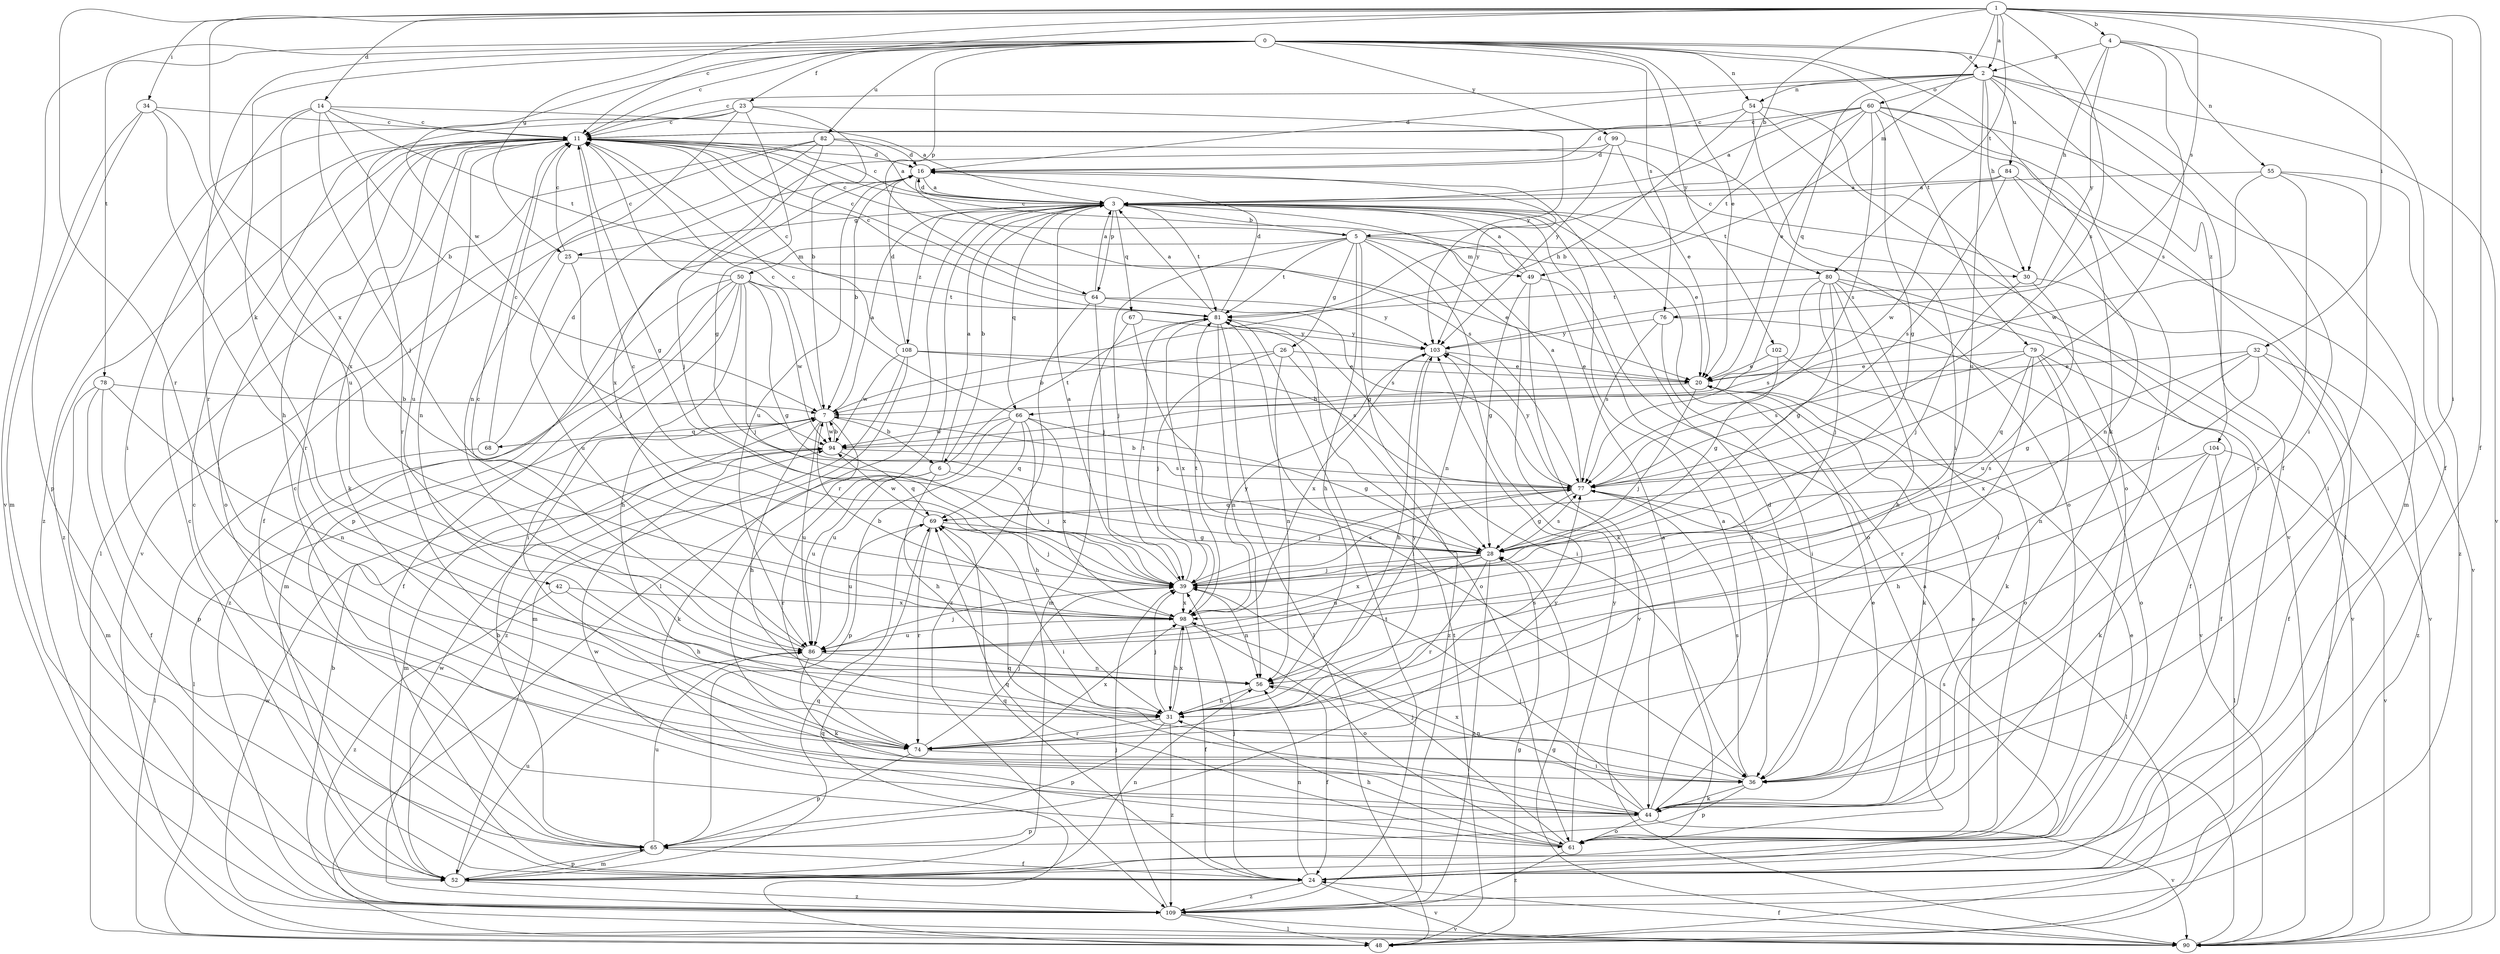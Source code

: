 strict digraph  {
0;
1;
2;
3;
4;
5;
6;
7;
11;
14;
16;
20;
23;
24;
25;
26;
28;
30;
31;
32;
34;
36;
39;
42;
44;
48;
49;
50;
52;
54;
55;
56;
60;
61;
64;
65;
66;
67;
68;
69;
74;
76;
77;
78;
79;
80;
81;
82;
84;
86;
90;
94;
98;
99;
102;
103;
104;
108;
109;
0 -> 2  [label=a];
0 -> 11  [label=c];
0 -> 20  [label=e];
0 -> 23  [label=f];
0 -> 24  [label=f];
0 -> 42  [label=k];
0 -> 44  [label=k];
0 -> 54  [label=n];
0 -> 64  [label=p];
0 -> 74  [label=r];
0 -> 76  [label=s];
0 -> 78  [label=t];
0 -> 79  [label=t];
0 -> 82  [label=u];
0 -> 90  [label=v];
0 -> 94  [label=w];
0 -> 99  [label=y];
0 -> 102  [label=y];
1 -> 2  [label=a];
1 -> 4  [label=b];
1 -> 5  [label=b];
1 -> 11  [label=c];
1 -> 14  [label=d];
1 -> 24  [label=f];
1 -> 25  [label=g];
1 -> 32  [label=i];
1 -> 34  [label=i];
1 -> 36  [label=i];
1 -> 49  [label=m];
1 -> 74  [label=r];
1 -> 76  [label=s];
1 -> 77  [label=s];
1 -> 80  [label=t];
1 -> 98  [label=x];
2 -> 11  [label=c];
2 -> 16  [label=d];
2 -> 30  [label=h];
2 -> 36  [label=i];
2 -> 54  [label=n];
2 -> 60  [label=o];
2 -> 66  [label=q];
2 -> 84  [label=u];
2 -> 86  [label=u];
2 -> 90  [label=v];
2 -> 104  [label=z];
3 -> 5  [label=b];
3 -> 6  [label=b];
3 -> 11  [label=c];
3 -> 16  [label=d];
3 -> 20  [label=e];
3 -> 25  [label=g];
3 -> 48  [label=l];
3 -> 61  [label=o];
3 -> 64  [label=p];
3 -> 66  [label=q];
3 -> 67  [label=q];
3 -> 74  [label=r];
3 -> 80  [label=t];
3 -> 81  [label=t];
3 -> 108  [label=z];
4 -> 2  [label=a];
4 -> 24  [label=f];
4 -> 30  [label=h];
4 -> 55  [label=n];
4 -> 77  [label=s];
4 -> 103  [label=y];
5 -> 11  [label=c];
5 -> 26  [label=g];
5 -> 28  [label=g];
5 -> 30  [label=h];
5 -> 31  [label=h];
5 -> 39  [label=j];
5 -> 44  [label=k];
5 -> 49  [label=m];
5 -> 50  [label=m];
5 -> 56  [label=n];
5 -> 81  [label=t];
6 -> 3  [label=a];
6 -> 31  [label=h];
6 -> 39  [label=j];
6 -> 74  [label=r];
6 -> 81  [label=t];
6 -> 86  [label=u];
7 -> 3  [label=a];
7 -> 6  [label=b];
7 -> 11  [label=c];
7 -> 31  [label=h];
7 -> 44  [label=k];
7 -> 48  [label=l];
7 -> 68  [label=q];
7 -> 86  [label=u];
7 -> 94  [label=w];
11 -> 16  [label=d];
11 -> 28  [label=g];
11 -> 44  [label=k];
11 -> 56  [label=n];
11 -> 61  [label=o];
11 -> 74  [label=r];
11 -> 86  [label=u];
11 -> 109  [label=z];
14 -> 3  [label=a];
14 -> 7  [label=b];
14 -> 11  [label=c];
14 -> 36  [label=i];
14 -> 39  [label=j];
14 -> 81  [label=t];
14 -> 86  [label=u];
16 -> 3  [label=a];
16 -> 7  [label=b];
16 -> 65  [label=p];
16 -> 77  [label=s];
16 -> 86  [label=u];
16 -> 103  [label=y];
20 -> 7  [label=b];
20 -> 39  [label=j];
20 -> 44  [label=k];
23 -> 7  [label=b];
23 -> 11  [label=c];
23 -> 28  [label=g];
23 -> 56  [label=n];
23 -> 74  [label=r];
23 -> 103  [label=y];
23 -> 109  [label=z];
24 -> 39  [label=j];
24 -> 56  [label=n];
24 -> 69  [label=q];
24 -> 90  [label=v];
24 -> 109  [label=z];
25 -> 11  [label=c];
25 -> 20  [label=e];
25 -> 39  [label=j];
25 -> 86  [label=u];
26 -> 7  [label=b];
26 -> 20  [label=e];
26 -> 39  [label=j];
26 -> 56  [label=n];
26 -> 109  [label=z];
28 -> 39  [label=j];
28 -> 74  [label=r];
28 -> 77  [label=s];
28 -> 86  [label=u];
28 -> 98  [label=x];
28 -> 109  [label=z];
30 -> 11  [label=c];
30 -> 39  [label=j];
30 -> 86  [label=u];
30 -> 90  [label=v];
31 -> 39  [label=j];
31 -> 65  [label=p];
31 -> 74  [label=r];
31 -> 77  [label=s];
31 -> 98  [label=x];
31 -> 103  [label=y];
31 -> 109  [label=z];
32 -> 20  [label=e];
32 -> 24  [label=f];
32 -> 28  [label=g];
32 -> 56  [label=n];
32 -> 98  [label=x];
32 -> 109  [label=z];
34 -> 11  [label=c];
34 -> 31  [label=h];
34 -> 52  [label=m];
34 -> 65  [label=p];
34 -> 98  [label=x];
36 -> 44  [label=k];
36 -> 56  [label=n];
36 -> 65  [label=p];
36 -> 77  [label=s];
39 -> 3  [label=a];
39 -> 11  [label=c];
39 -> 56  [label=n];
39 -> 77  [label=s];
39 -> 81  [label=t];
39 -> 98  [label=x];
42 -> 31  [label=h];
42 -> 98  [label=x];
42 -> 109  [label=z];
44 -> 3  [label=a];
44 -> 11  [label=c];
44 -> 16  [label=d];
44 -> 20  [label=e];
44 -> 39  [label=j];
44 -> 61  [label=o];
44 -> 65  [label=p];
44 -> 69  [label=q];
44 -> 90  [label=v];
44 -> 98  [label=x];
48 -> 28  [label=g];
48 -> 69  [label=q];
48 -> 81  [label=t];
49 -> 3  [label=a];
49 -> 11  [label=c];
49 -> 28  [label=g];
49 -> 36  [label=i];
49 -> 90  [label=v];
50 -> 11  [label=c];
50 -> 24  [label=f];
50 -> 28  [label=g];
50 -> 31  [label=h];
50 -> 36  [label=i];
50 -> 39  [label=j];
50 -> 52  [label=m];
50 -> 81  [label=t];
50 -> 94  [label=w];
50 -> 109  [label=z];
52 -> 11  [label=c];
52 -> 20  [label=e];
52 -> 56  [label=n];
52 -> 65  [label=p];
52 -> 69  [label=q];
52 -> 77  [label=s];
52 -> 86  [label=u];
52 -> 94  [label=w];
52 -> 109  [label=z];
54 -> 7  [label=b];
54 -> 11  [label=c];
54 -> 36  [label=i];
54 -> 61  [label=o];
54 -> 90  [label=v];
55 -> 3  [label=a];
55 -> 36  [label=i];
55 -> 74  [label=r];
55 -> 94  [label=w];
55 -> 109  [label=z];
56 -> 24  [label=f];
56 -> 31  [label=h];
60 -> 3  [label=a];
60 -> 11  [label=c];
60 -> 16  [label=d];
60 -> 20  [label=e];
60 -> 28  [label=g];
60 -> 36  [label=i];
60 -> 48  [label=l];
60 -> 52  [label=m];
60 -> 77  [label=s];
60 -> 81  [label=t];
61 -> 3  [label=a];
61 -> 20  [label=e];
61 -> 31  [label=h];
61 -> 39  [label=j];
61 -> 69  [label=q];
61 -> 94  [label=w];
61 -> 103  [label=y];
61 -> 109  [label=z];
64 -> 3  [label=a];
64 -> 11  [label=c];
64 -> 39  [label=j];
64 -> 77  [label=s];
64 -> 103  [label=y];
64 -> 109  [label=z];
65 -> 7  [label=b];
65 -> 11  [label=c];
65 -> 24  [label=f];
65 -> 52  [label=m];
65 -> 86  [label=u];
65 -> 103  [label=y];
66 -> 11  [label=c];
66 -> 28  [label=g];
66 -> 31  [label=h];
66 -> 65  [label=p];
66 -> 69  [label=q];
66 -> 86  [label=u];
66 -> 94  [label=w];
66 -> 98  [label=x];
67 -> 36  [label=i];
67 -> 52  [label=m];
67 -> 103  [label=y];
68 -> 11  [label=c];
68 -> 16  [label=d];
68 -> 48  [label=l];
69 -> 28  [label=g];
69 -> 36  [label=i];
69 -> 39  [label=j];
69 -> 74  [label=r];
69 -> 86  [label=u];
69 -> 94  [label=w];
74 -> 36  [label=i];
74 -> 39  [label=j];
74 -> 65  [label=p];
74 -> 98  [label=x];
76 -> 36  [label=i];
76 -> 77  [label=s];
76 -> 90  [label=v];
76 -> 103  [label=y];
77 -> 3  [label=a];
77 -> 7  [label=b];
77 -> 28  [label=g];
77 -> 39  [label=j];
77 -> 48  [label=l];
77 -> 69  [label=q];
77 -> 103  [label=y];
78 -> 7  [label=b];
78 -> 24  [label=f];
78 -> 52  [label=m];
78 -> 56  [label=n];
78 -> 65  [label=p];
79 -> 20  [label=e];
79 -> 24  [label=f];
79 -> 44  [label=k];
79 -> 61  [label=o];
79 -> 69  [label=q];
79 -> 74  [label=r];
79 -> 77  [label=s];
80 -> 24  [label=f];
80 -> 28  [label=g];
80 -> 31  [label=h];
80 -> 36  [label=i];
80 -> 39  [label=j];
80 -> 77  [label=s];
80 -> 81  [label=t];
80 -> 90  [label=v];
81 -> 3  [label=a];
81 -> 11  [label=c];
81 -> 16  [label=d];
81 -> 36  [label=i];
81 -> 48  [label=l];
81 -> 56  [label=n];
81 -> 61  [label=o];
81 -> 98  [label=x];
81 -> 103  [label=y];
82 -> 3  [label=a];
82 -> 16  [label=d];
82 -> 24  [label=f];
82 -> 39  [label=j];
82 -> 48  [label=l];
82 -> 90  [label=v];
84 -> 3  [label=a];
84 -> 56  [label=n];
84 -> 77  [label=s];
84 -> 90  [label=v];
84 -> 94  [label=w];
86 -> 11  [label=c];
86 -> 39  [label=j];
86 -> 44  [label=k];
86 -> 56  [label=n];
90 -> 3  [label=a];
90 -> 24  [label=f];
90 -> 28  [label=g];
90 -> 94  [label=w];
94 -> 7  [label=b];
94 -> 52  [label=m];
94 -> 69  [label=q];
94 -> 77  [label=s];
98 -> 7  [label=b];
98 -> 24  [label=f];
98 -> 31  [label=h];
98 -> 61  [label=o];
98 -> 81  [label=t];
98 -> 86  [label=u];
98 -> 103  [label=y];
99 -> 16  [label=d];
99 -> 20  [label=e];
99 -> 61  [label=o];
99 -> 98  [label=x];
99 -> 103  [label=y];
102 -> 20  [label=e];
102 -> 28  [label=g];
102 -> 61  [label=o];
103 -> 20  [label=e];
103 -> 31  [label=h];
103 -> 98  [label=x];
104 -> 31  [label=h];
104 -> 44  [label=k];
104 -> 48  [label=l];
104 -> 77  [label=s];
104 -> 90  [label=v];
108 -> 11  [label=c];
108 -> 16  [label=d];
108 -> 20  [label=e];
108 -> 52  [label=m];
108 -> 77  [label=s];
108 -> 94  [label=w];
108 -> 109  [label=z];
109 -> 7  [label=b];
109 -> 39  [label=j];
109 -> 48  [label=l];
109 -> 81  [label=t];
109 -> 90  [label=v];
}
